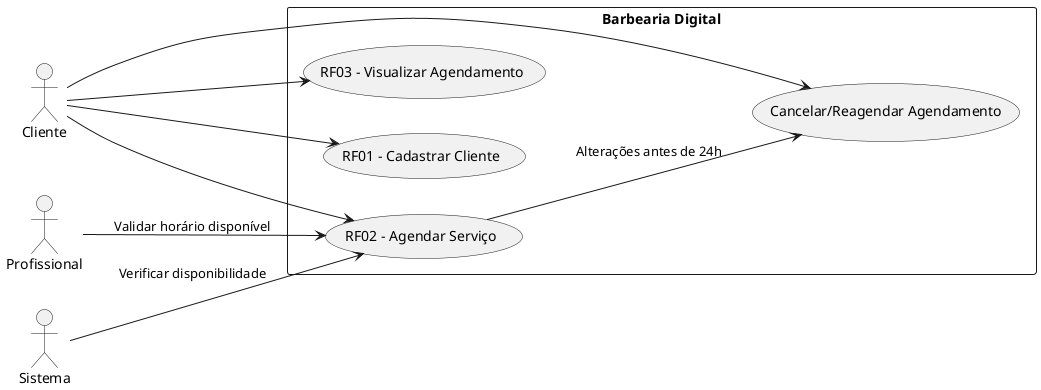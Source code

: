 @startuml
left to right direction
skinparam packageStyle rectangle
actor Cliente
actor Profissional
actor Sistema

package "Barbearia Digital" {
  usecase "RF01 - Cadastrar Cliente" as UC01
  usecase "RF02 - Agendar Serviço" as UC02
  usecase "RF03 - Visualizar Agendamento" as UC03
  usecase "Cancelar/Reagendar Agendamento" as UC04
}

Cliente --> UC01
Cliente --> UC02
Cliente --> UC03
Cliente --> UC04

Sistema --> UC02 : Verificar disponibilidade
Profissional --> UC02 : Validar horário disponível

UC02 --> UC04 : Alterações antes de 24h
@enduml